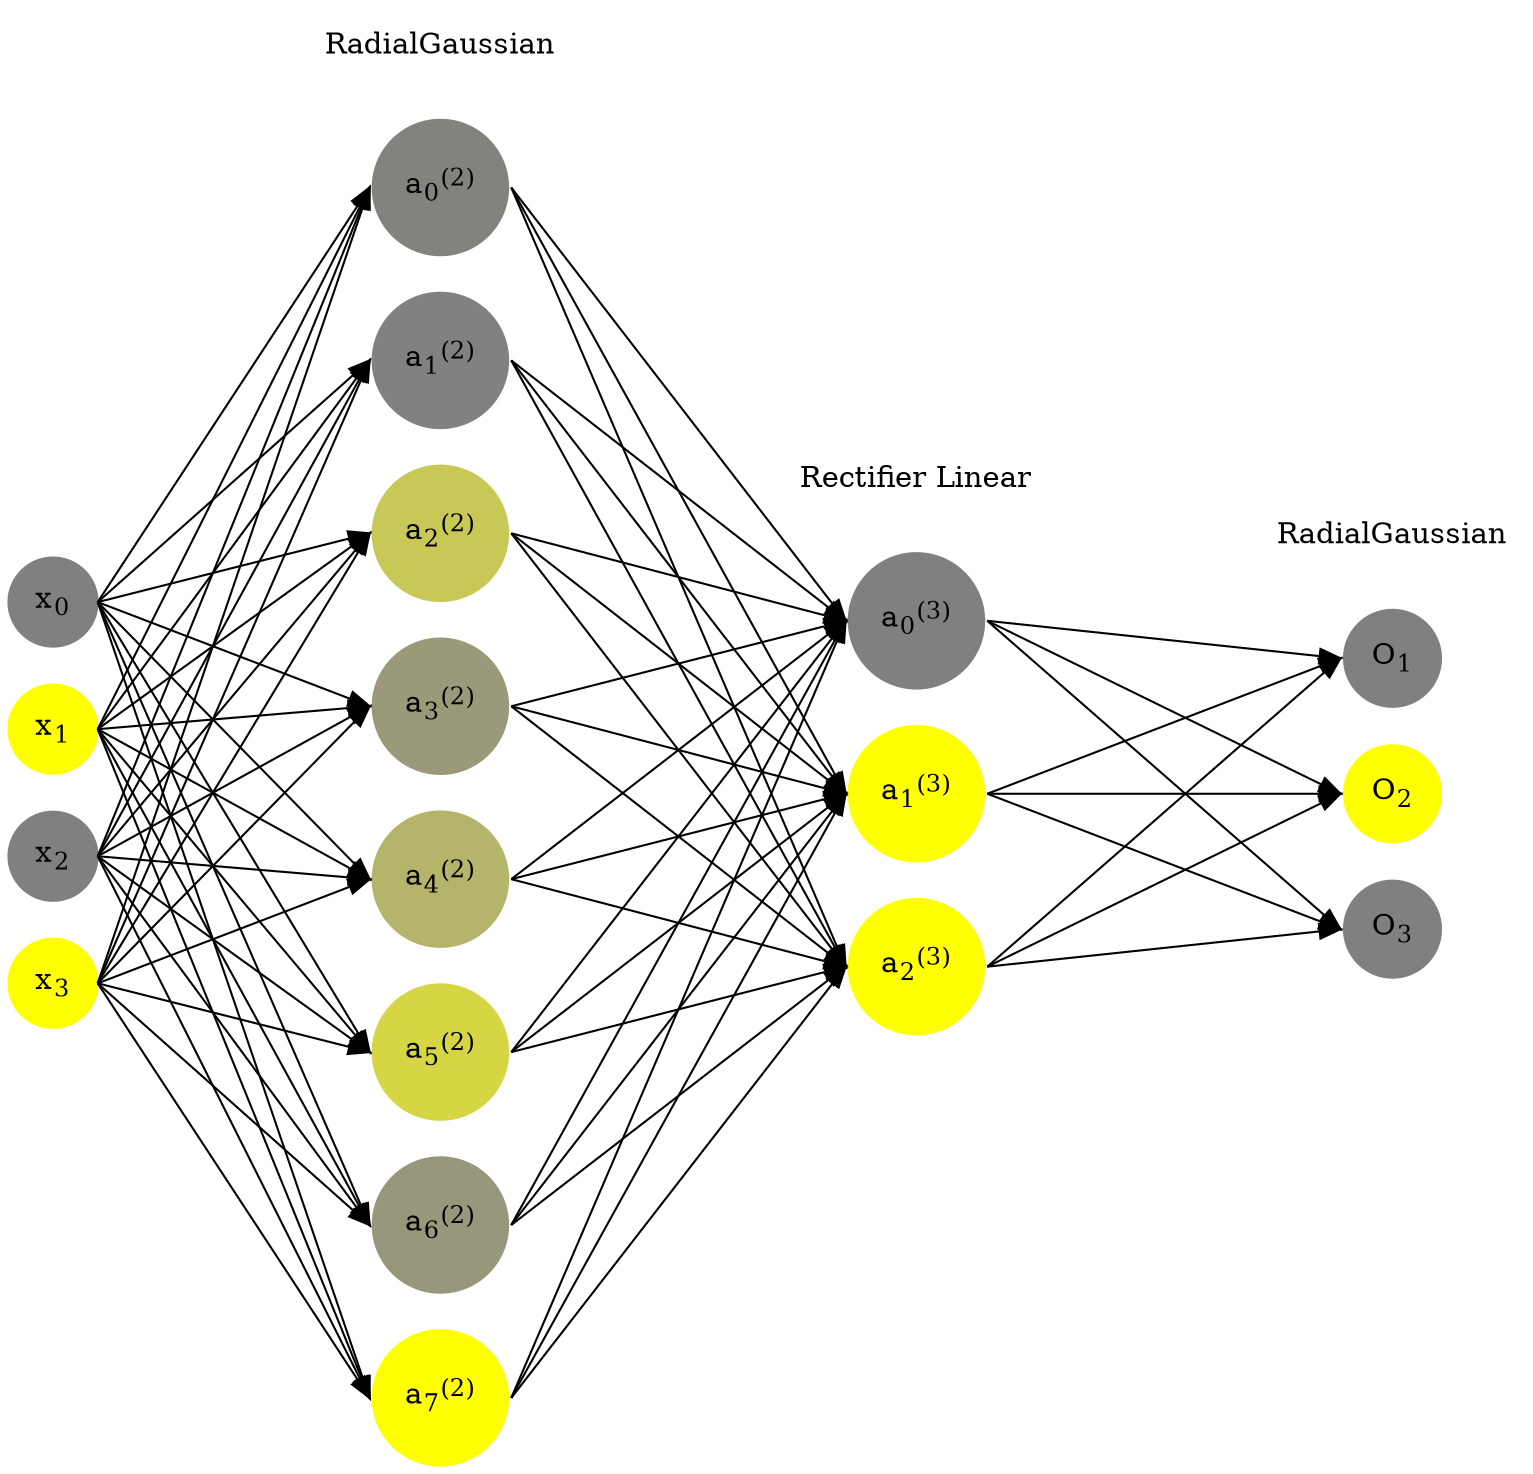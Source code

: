 digraph G {
	rankdir = LR;
	splines=false;
	edge[style=invis];
	ranksep= 1.4;
	{
	node [shape=circle, color="0.1667, 0.0, 0.5", style=filled, fillcolor="0.1667, 0.0, 0.5"];
	x0 [label=<x<sub>0</sub>>];
	}
	{
	node [shape=circle, color="0.1667, 1.0, 1.0", style=filled, fillcolor="0.1667, 1.0, 1.0"];
	x1 [label=<x<sub>1</sub>>];
	}
	{
	node [shape=circle, color="0.1667, 0.0, 0.5", style=filled, fillcolor="0.1667, 0.0, 0.5"];
	x2 [label=<x<sub>2</sub>>];
	}
	{
	node [shape=circle, color="0.1667, 1.0, 1.0", style=filled, fillcolor="0.1667, 1.0, 1.0"];
	x3 [label=<x<sub>3</sub>>];
	}
	{
	node [shape=circle, color="0.1667, 0.022665, 0.511333", style=filled, fillcolor="0.1667, 0.022665, 0.511333"];
	a02 [label=<a<sub>0</sub><sup>(2)</sup>>];
	}
	{
	node [shape=circle, color="0.1667, 0.013128, 0.506564", style=filled, fillcolor="0.1667, 0.013128, 0.506564"];
	a12 [label=<a<sub>1</sub><sup>(2)</sup>>];
	}
	{
	node [shape=circle, color="0.1667, 0.564094, 0.782047", style=filled, fillcolor="0.1667, 0.564094, 0.782047"];
	a22 [label=<a<sub>2</sub><sup>(2)</sup>>];
	}
	{
	node [shape=circle, color="0.1667, 0.203544, 0.601772", style=filled, fillcolor="0.1667, 0.203544, 0.601772"];
	a32 [label=<a<sub>3</sub><sup>(2)</sup>>];
	}
	{
	node [shape=circle, color="0.1667, 0.407323, 0.703662", style=filled, fillcolor="0.1667, 0.407323, 0.703662"];
	a42 [label=<a<sub>4</sub><sup>(2)</sup>>];
	}
	{
	node [shape=circle, color="0.1667, 0.673705, 0.836852", style=filled, fillcolor="0.1667, 0.673705, 0.836852"];
	a52 [label=<a<sub>5</sub><sup>(2)</sup>>];
	}
	{
	node [shape=circle, color="0.1667, 0.182559, 0.591280", style=filled, fillcolor="0.1667, 0.182559, 0.591280"];
	a62 [label=<a<sub>6</sub><sup>(2)</sup>>];
	}
	{
	node [shape=circle, color="0.1667, 0.999973, 0.999986", style=filled, fillcolor="0.1667, 0.999973, 0.999986"];
	a72 [label=<a<sub>7</sub><sup>(2)</sup>>];
	}
	{
	node [shape=circle, color="0.1667, 0.000000, 0.500000", style=filled, fillcolor="0.1667, 0.000000, 0.500000"];
	a03 [label=<a<sub>0</sub><sup>(3)</sup>>];
	}
	{
	node [shape=circle, color="0.1667, 2.392801, 1.696401", style=filled, fillcolor="0.1667, 2.392801, 1.696401"];
	a13 [label=<a<sub>1</sub><sup>(3)</sup>>];
	}
	{
	node [shape=circle, color="0.1667, 4.790576, 2.895288", style=filled, fillcolor="0.1667, 4.790576, 2.895288"];
	a23 [label=<a<sub>2</sub><sup>(3)</sup>>];
	}
	{
	node [shape=circle, color="0.1667, 0.0, 0.5", style=filled, fillcolor="0.1667, 0.0, 0.5"];
	O1 [label=<O<sub>1</sub>>];
	}
	{
	node [shape=circle, color="0.1667, 1.0, 1.0", style=filled, fillcolor="0.1667, 1.0, 1.0"];
	O2 [label=<O<sub>2</sub>>];
	}
	{
	node [shape=circle, color="0.1667, 0.0, 0.5", style=filled, fillcolor="0.1667, 0.0, 0.5"];
	O3 [label=<O<sub>3</sub>>];
	}
	{
	rank=same;
	x0->x1->x2->x3;
	}
	{
	rank=same;
	a02->a12->a22->a32->a42->a52->a62->a72;
	}
	{
	rank=same;
	a03->a13->a23;
	}
	{
	rank=same;
	O1->O2->O3;
	}
	l1 [shape=plaintext,label="RadialGaussian"];
	l1->a02;
	{rank=same; l1;a02};
	l2 [shape=plaintext,label="Rectifier Linear"];
	l2->a03;
	{rank=same; l2;a03};
	l3 [shape=plaintext,label="RadialGaussian"];
	l3->O1;
	{rank=same; l3;O1};
edge[style=solid, tailport=e, headport=w];
	{x0;x1;x2;x3} -> {a02;a12;a22;a32;a42;a52;a62;a72};
	{a02;a12;a22;a32;a42;a52;a62;a72} -> {a03;a13;a23};
	{a03;a13;a23} -> {O1,O2,O3};
}